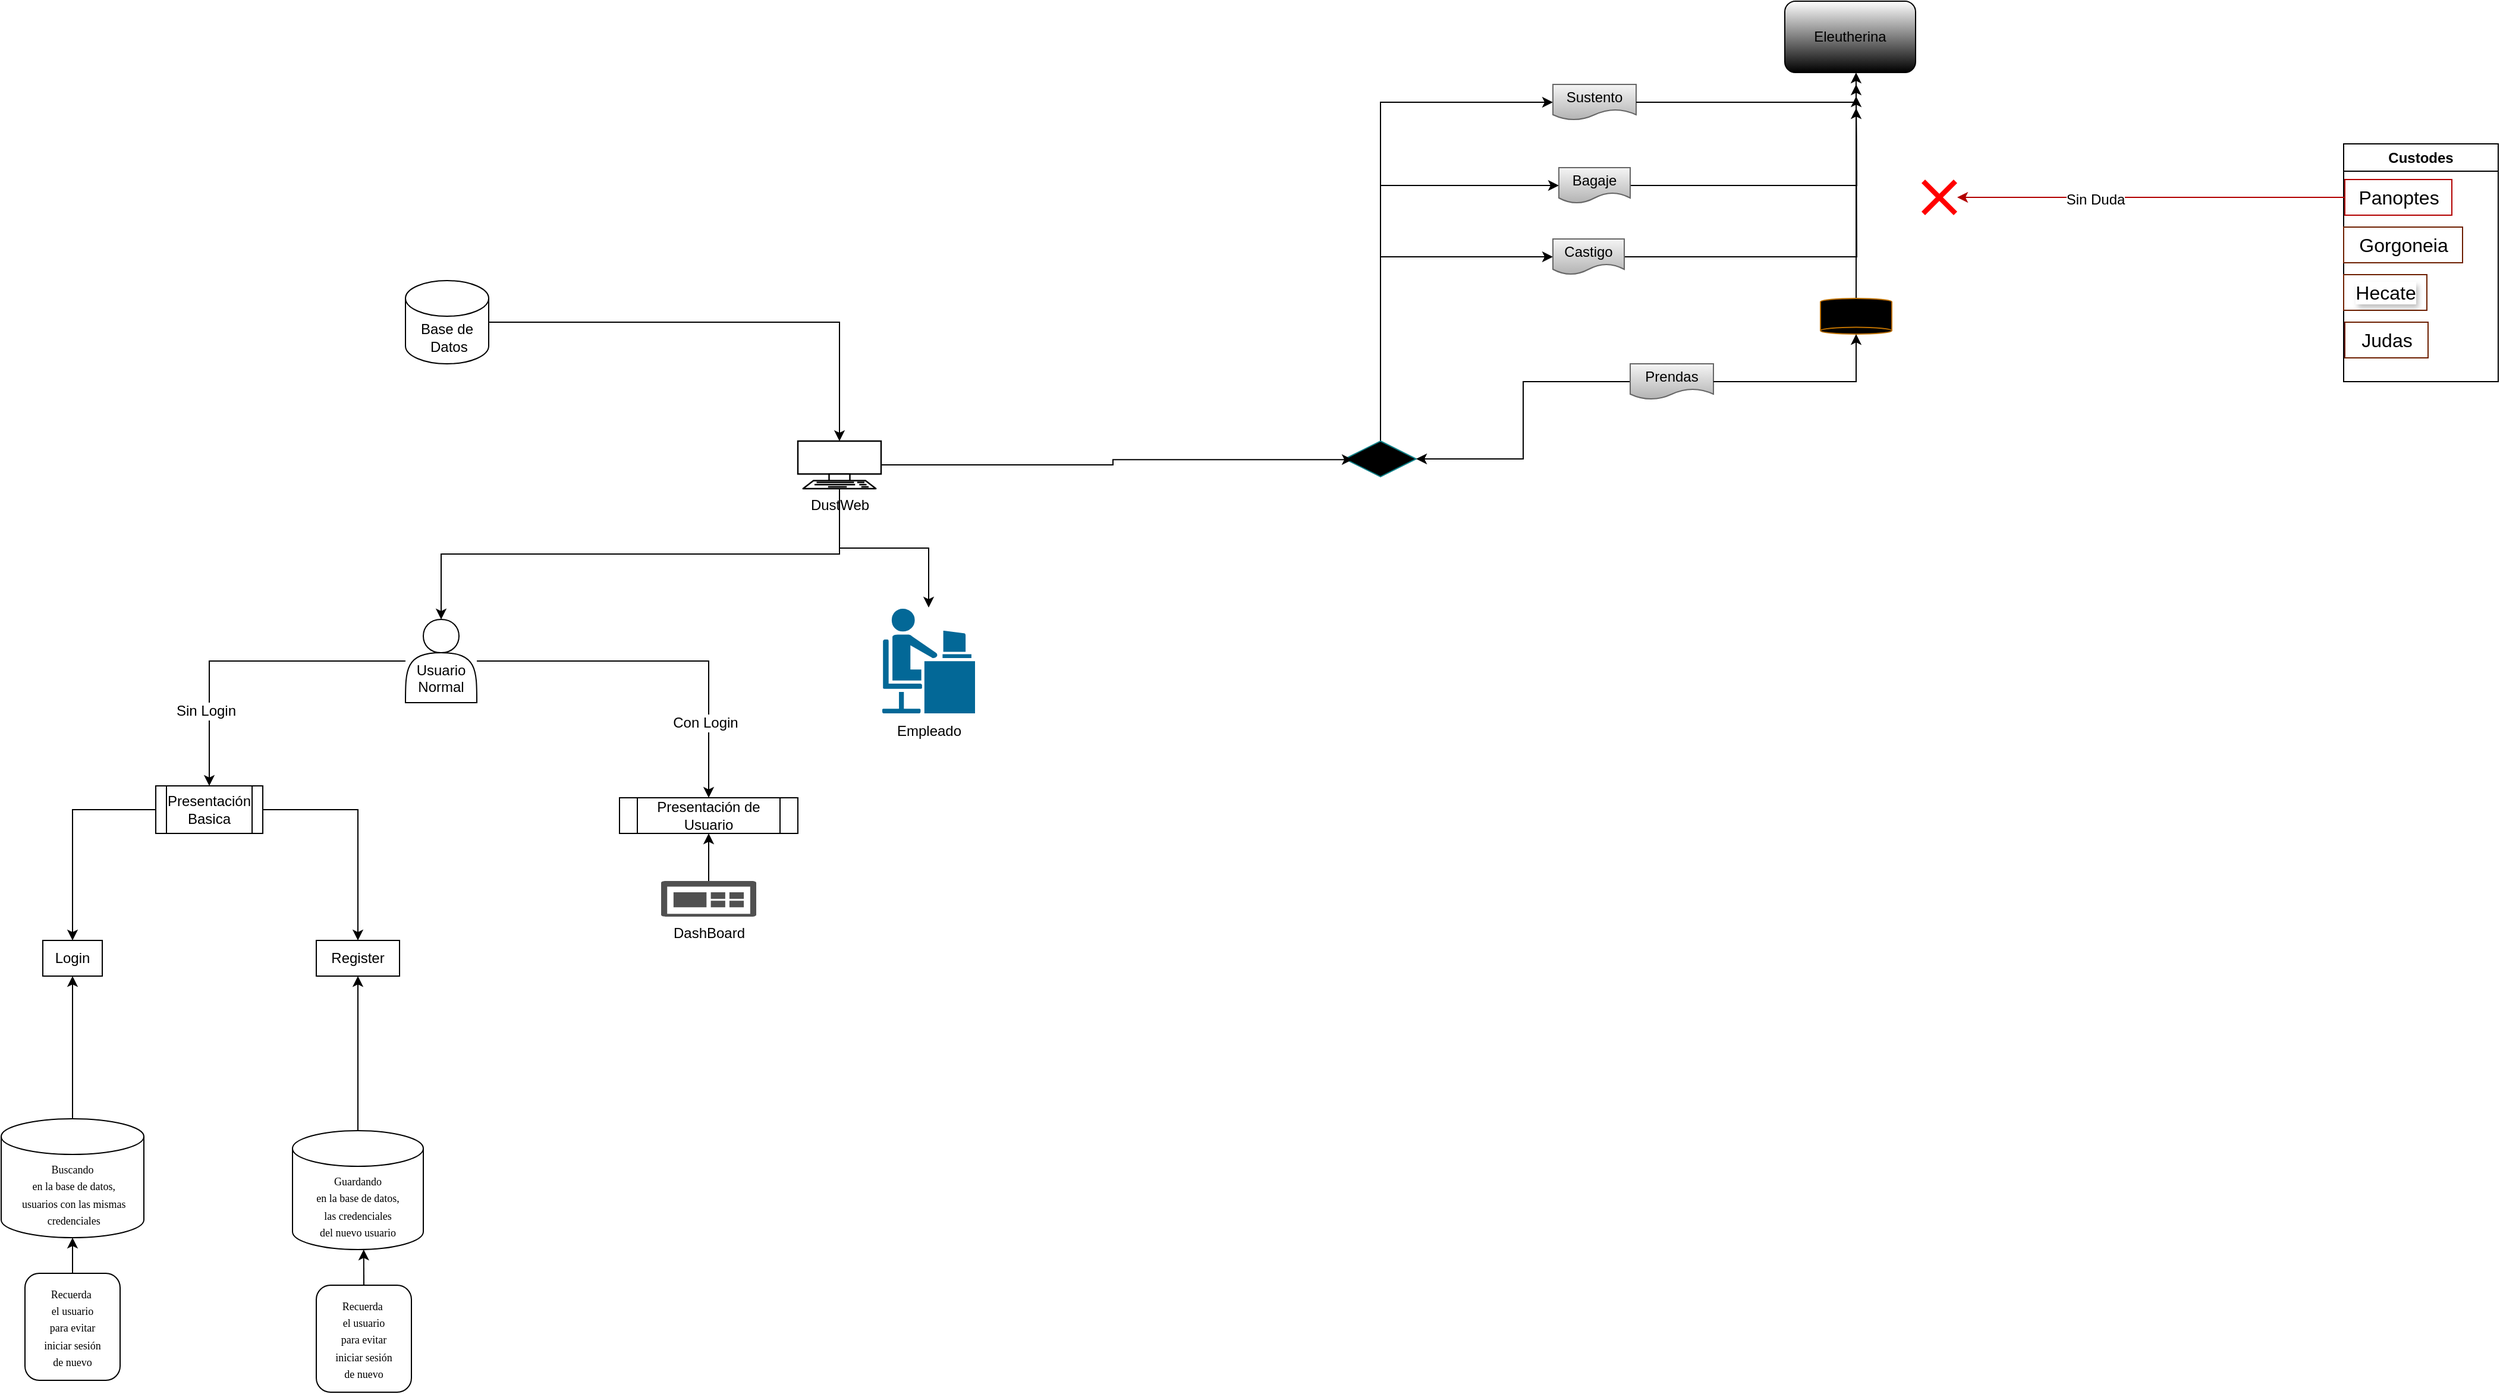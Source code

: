 <mxfile version="28.2.5" pages="2">
  <diagram name="Página-1" id="Z3dzN2k1lyEYW0SyGJ1m">
    <mxGraphModel dx="570" dy="328" grid="1" gridSize="10" guides="1" tooltips="1" connect="1" arrows="1" fold="1" page="1" pageScale="1" pageWidth="3300" pageHeight="4681" background="#ffffff" math="0" shadow="0">
      <root>
        <mxCell id="0" />
        <mxCell id="1" parent="0" />
        <mxCell id="zFo5yKaryURH8bxvWj5i-2" value="Eleutherina" style="rounded=1;whiteSpace=wrap;html=1;gradientColor=default;gradientDirection=south;" vertex="1" parent="1">
          <mxGeometry x="1620" y="10" width="110" height="60" as="geometry" />
        </mxCell>
        <mxCell id="zFo5yKaryURH8bxvWj5i-4" value="Custodes" style="swimlane;whiteSpace=wrap;html=1;" vertex="1" parent="1">
          <mxGeometry x="2090" y="130" width="130" height="200" as="geometry" />
        </mxCell>
        <mxCell id="zFo5yKaryURH8bxvWj5i-5" value="&lt;span style=&quot;font-family: &amp;quot;Google Sans&amp;quot;, Arial, sans-serif; font-size: 16px; text-wrap-mode: wrap;&quot;&gt;Panoptes&lt;/span&gt;&lt;div&gt;&lt;/div&gt;" style="text;html=1;align=center;verticalAlign=middle;resizable=0;points=[];autosize=1;strokeColor=#B20000;fillColor=none;fontColor=default;gradientColor=none;labelBackgroundColor=default;" vertex="1" parent="zFo5yKaryURH8bxvWj5i-4">
          <mxGeometry x="1" y="30" width="90" height="30" as="geometry" />
        </mxCell>
        <mxCell id="zFo5yKaryURH8bxvWj5i-6" value="&lt;font style=&quot;font-size: 16px;&quot;&gt;Gorgoneia&lt;/font&gt;" style="text;align=center;verticalAlign=middle;resizable=0;points=[];autosize=1;strokeColor=#6D1F00;fillColor=none;fontFamily=Helvetica;fontSize=12;fontColor=default;labelBackgroundColor=default;labelBorderColor=none;html=1;" vertex="1" parent="zFo5yKaryURH8bxvWj5i-4">
          <mxGeometry y="70" width="100" height="30" as="geometry" />
        </mxCell>
        <mxCell id="zFo5yKaryURH8bxvWj5i-7" value="Hecate" style="text;html=1;align=center;verticalAlign=middle;resizable=0;points=[];autosize=1;strokeColor=#6D1F00;fillColor=none;fontFamily=Helvetica;fontSize=16;fontColor=default;labelBackgroundColor=default;labelBorderColor=none;textShadow=1;" vertex="1" parent="zFo5yKaryURH8bxvWj5i-4">
          <mxGeometry y="110" width="70" height="30" as="geometry" />
        </mxCell>
        <mxCell id="zFo5yKaryURH8bxvWj5i-8" value="Judas" style="text;html=1;align=center;verticalAlign=middle;resizable=0;points=[];autosize=1;strokeColor=#6D1F00;fillColor=none;fontFamily=Helvetica;fontSize=16;fontColor=default;labelBackgroundColor=default;" vertex="1" parent="zFo5yKaryURH8bxvWj5i-4">
          <mxGeometry x="1" y="150" width="70" height="30" as="geometry" />
        </mxCell>
        <mxCell id="zFo5yKaryURH8bxvWj5i-115" style="edgeStyle=orthogonalEdgeStyle;rounded=0;orthogonalLoop=1;jettySize=auto;html=1;fontFamily=Helvetica;fontSize=12;fontColor=default;autosize=1;resizable=0;" edge="1" parent="1" source="zFo5yKaryURH8bxvWj5i-13">
          <mxGeometry relative="1" as="geometry">
            <mxPoint x="1680" y="80" as="targetPoint" />
          </mxGeometry>
        </mxCell>
        <mxCell id="zFo5yKaryURH8bxvWj5i-13" value="Morfeo" style="shape=cylinder3;whiteSpace=wrap;html=1;boundedLbl=1;backgroundOutline=1;size=2.88;align=center;verticalAlign=middle;fontFamily=Helvetica;fontSize=12;fontColor=#000000;autosize=1;resizable=0;fillColor=#f0a30a;flipH=0;flipV=1;strokeColor=#BD7000;gradientColor=light-dark(#000000,#000000);" vertex="1" parent="1">
          <mxGeometry x="1650" y="260" width="60" height="30" as="geometry" />
        </mxCell>
        <mxCell id="zFo5yKaryURH8bxvWj5i-15" style="edgeStyle=orthogonalEdgeStyle;rounded=0;orthogonalLoop=1;jettySize=auto;html=1;fontFamily=Helvetica;fontSize=12;fontColor=default;autosize=1;resizable=0;fillColor=#e51400;strokeColor=#B20000;" edge="1" parent="1" source="zFo5yKaryURH8bxvWj5i-5" target="zFo5yKaryURH8bxvWj5i-127">
          <mxGeometry relative="1" as="geometry">
            <mxPoint x="1750.0" y="175" as="targetPoint" />
          </mxGeometry>
        </mxCell>
        <mxCell id="zFo5yKaryURH8bxvWj5i-16" value="Sin Duda" style="edgeLabel;html=1;align=center;verticalAlign=middle;resizable=0;points=[];fontFamily=Helvetica;fontSize=12;fontColor=default;autosize=1;fillColor=none;gradientColor=none;" vertex="1" connectable="0" parent="zFo5yKaryURH8bxvWj5i-15">
          <mxGeometry x="0.288" y="2" width="70" height="30" relative="1" as="geometry">
            <mxPoint x="-35" y="-15" as="offset" />
          </mxGeometry>
        </mxCell>
        <mxCell id="zFo5yKaryURH8bxvWj5i-120" style="edgeStyle=orthogonalEdgeStyle;rounded=0;orthogonalLoop=1;jettySize=auto;html=1;exitX=0.5;exitY=0;exitDx=0;exitDy=0;entryX=0;entryY=0.5;entryDx=0;entryDy=0;fontFamily=Helvetica;fontSize=12;fontColor=default;autosize=1;resizable=0;" edge="1" parent="1" source="zFo5yKaryURH8bxvWj5i-29" target="zFo5yKaryURH8bxvWj5i-102">
          <mxGeometry relative="1" as="geometry" />
        </mxCell>
        <mxCell id="zFo5yKaryURH8bxvWj5i-122" style="edgeStyle=orthogonalEdgeStyle;rounded=0;orthogonalLoop=1;jettySize=auto;html=1;exitX=0.5;exitY=0;exitDx=0;exitDy=0;entryX=0;entryY=0.5;entryDx=0;entryDy=0;fontFamily=Helvetica;fontSize=12;fontColor=default;autosize=1;resizable=0;" edge="1" parent="1" source="zFo5yKaryURH8bxvWj5i-29" target="zFo5yKaryURH8bxvWj5i-103">
          <mxGeometry relative="1" as="geometry" />
        </mxCell>
        <mxCell id="zFo5yKaryURH8bxvWj5i-123" style="edgeStyle=orthogonalEdgeStyle;rounded=0;orthogonalLoop=1;jettySize=auto;html=1;exitX=0.5;exitY=0;exitDx=0;exitDy=0;entryX=0;entryY=0.5;entryDx=0;entryDy=0;fontFamily=Helvetica;fontSize=12;fontColor=default;autosize=1;resizable=0;" edge="1" parent="1" source="zFo5yKaryURH8bxvWj5i-29" target="zFo5yKaryURH8bxvWj5i-101">
          <mxGeometry relative="1" as="geometry" />
        </mxCell>
        <mxCell id="zFo5yKaryURH8bxvWj5i-29" value="Dinero" style="rhombus;whiteSpace=wrap;html=1;align=center;verticalAlign=middle;fontFamily=Helvetica;fontSize=12;autosize=1;resizable=0;fillColor=#b0e3e6;strokeColor=light-dark(#0E8088,#33FF33);gradientColor=light-dark(default, #04ff00);" vertex="1" parent="1">
          <mxGeometry x="1250" y="380" width="60" height="30" as="geometry" />
        </mxCell>
        <mxCell id="zFo5yKaryURH8bxvWj5i-105" style="edgeStyle=orthogonalEdgeStyle;rounded=0;orthogonalLoop=1;jettySize=auto;html=1;entryX=1;entryY=0.5;entryDx=0;entryDy=0;fontFamily=Helvetica;fontSize=12;fontColor=default;autosize=1;resizable=0;" edge="1" parent="1" source="zFo5yKaryURH8bxvWj5i-32" target="zFo5yKaryURH8bxvWj5i-29">
          <mxGeometry relative="1" as="geometry" />
        </mxCell>
        <mxCell id="zFo5yKaryURH8bxvWj5i-32" value="Prendas" style="shape=document;whiteSpace=wrap;html=1;boundedLbl=1;align=center;verticalAlign=middle;fontFamily=Helvetica;fontSize=12;autosize=1;resizable=0;fillColor=#f5f5f5;strokeColor=#666666;gradientColor=#b3b3b3;" vertex="1" parent="1">
          <mxGeometry x="1490" y="315" width="70" height="30" as="geometry" />
        </mxCell>
        <mxCell id="zFo5yKaryURH8bxvWj5i-38" style="edgeStyle=orthogonalEdgeStyle;rounded=0;orthogonalLoop=1;jettySize=auto;html=1;entryX=0.109;entryY=0.519;entryDx=0;entryDy=0;fontFamily=Helvetica;fontSize=12;fontColor=default;autosize=1;resizable=0;entryPerimeter=0;" edge="1" parent="1" source="zFo5yKaryURH8bxvWj5i-37" target="zFo5yKaryURH8bxvWj5i-29">
          <mxGeometry relative="1" as="geometry" />
        </mxCell>
        <mxCell id="zFo5yKaryURH8bxvWj5i-68" style="edgeStyle=orthogonalEdgeStyle;rounded=0;orthogonalLoop=1;jettySize=auto;html=1;exitX=0.5;exitY=1;exitDx=0;exitDy=0;exitPerimeter=0;entryX=0.5;entryY=0;entryDx=0;entryDy=0;fontFamily=Helvetica;fontSize=12;fontColor=default;autosize=1;resizable=0;" edge="1" parent="1" source="zFo5yKaryURH8bxvWj5i-37" target="zFo5yKaryURH8bxvWj5i-60">
          <mxGeometry relative="1" as="geometry" />
        </mxCell>
        <mxCell id="zFo5yKaryURH8bxvWj5i-69" style="edgeStyle=orthogonalEdgeStyle;rounded=0;orthogonalLoop=1;jettySize=auto;html=1;exitX=0.5;exitY=1;exitDx=0;exitDy=0;exitPerimeter=0;fontFamily=Helvetica;fontSize=12;fontColor=default;autosize=1;resizable=0;" edge="1" parent="1" source="zFo5yKaryURH8bxvWj5i-37" target="zFo5yKaryURH8bxvWj5i-62">
          <mxGeometry relative="1" as="geometry" />
        </mxCell>
        <mxCell id="zFo5yKaryURH8bxvWj5i-37" value="DustWeb&lt;div&gt;&lt;br&gt;&lt;/div&gt;" style="verticalAlign=top;verticalLabelPosition=bottom;labelPosition=center;align=center;html=1;outlineConnect=0;gradientDirection=north;strokeWidth=2;shape=mxgraph.networks.terminal;fontFamily=Helvetica;fontSize=12;autosize=1;resizable=0;" vertex="1" parent="1">
          <mxGeometry x="790" y="380" width="70" height="40" as="geometry" />
        </mxCell>
        <mxCell id="zFo5yKaryURH8bxvWj5i-75" style="edgeStyle=orthogonalEdgeStyle;rounded=0;orthogonalLoop=1;jettySize=auto;html=1;entryX=0.5;entryY=0;entryDx=0;entryDy=0;fontFamily=Helvetica;fontSize=12;fontColor=default;autosize=1;resizable=0;" edge="1" parent="1" source="zFo5yKaryURH8bxvWj5i-60" target="zFo5yKaryURH8bxvWj5i-74">
          <mxGeometry relative="1" as="geometry" />
        </mxCell>
        <mxCell id="zFo5yKaryURH8bxvWj5i-76" value="Sin Login" style="edgeLabel;html=1;align=center;verticalAlign=middle;resizable=0;points=[];fontFamily=Helvetica;fontSize=12;fontColor=default;autosize=1;fillColor=none;gradientColor=none;" vertex="1" connectable="0" parent="zFo5yKaryURH8bxvWj5i-75">
          <mxGeometry x="0.533" y="-3" width="70" height="30" relative="1" as="geometry">
            <mxPoint x="-35" y="-15" as="offset" />
          </mxGeometry>
        </mxCell>
        <mxCell id="zFo5yKaryURH8bxvWj5i-79" style="edgeStyle=orthogonalEdgeStyle;rounded=0;orthogonalLoop=1;jettySize=auto;html=1;fontFamily=Helvetica;fontSize=12;fontColor=default;autosize=1;resizable=0;" edge="1" parent="1" source="zFo5yKaryURH8bxvWj5i-60" target="zFo5yKaryURH8bxvWj5i-77">
          <mxGeometry relative="1" as="geometry" />
        </mxCell>
        <mxCell id="zFo5yKaryURH8bxvWj5i-124" value="Con Login" style="edgeLabel;html=1;align=center;verticalAlign=middle;resizable=0;points=[];fontFamily=Helvetica;fontSize=12;fontColor=default;autosize=1;fillColor=none;gradientColor=none;" vertex="1" connectable="0" parent="zFo5yKaryURH8bxvWj5i-79">
          <mxGeometry x="0.593" y="-3" width="80" height="30" relative="1" as="geometry">
            <mxPoint x="-40" y="-15" as="offset" />
          </mxGeometry>
        </mxCell>
        <mxCell id="zFo5yKaryURH8bxvWj5i-60" value="&lt;div&gt;&lt;br&gt;&lt;/div&gt;&lt;div&gt;&lt;br&gt;&lt;/div&gt;&lt;div&gt;Usuario&lt;/div&gt;&lt;div&gt;Normal&lt;/div&gt;" style="shape=actor;whiteSpace=wrap;html=1;align=center;verticalAlign=middle;fontFamily=Helvetica;fontSize=12;fontColor=default;autosize=1;resizable=0;fillColor=none;gradientColor=none;" vertex="1" parent="1">
          <mxGeometry x="460" y="530" width="60" height="70" as="geometry" />
        </mxCell>
        <mxCell id="zFo5yKaryURH8bxvWj5i-62" value="Empleado&lt;div&gt;&lt;br&gt;&lt;/div&gt;&lt;div&gt;&lt;br&gt;&lt;/div&gt;&lt;div&gt;&lt;br&gt;&lt;/div&gt;&lt;div&gt;&lt;br&gt;&lt;/div&gt;" style="shape=mxgraph.cisco.people.androgenous_person;html=1;pointerEvents=1;dashed=0;fillColor=#036897;strokeColor=#ffffff;strokeWidth=2;verticalLabelPosition=bottom;verticalAlign=top;align=center;outlineConnect=0;fontFamily=Helvetica;fontSize=12;fontColor=default;autosize=1;resizable=0;" vertex="1" parent="1">
          <mxGeometry x="860" y="520" width="80" height="90" as="geometry" />
        </mxCell>
        <mxCell id="zFo5yKaryURH8bxvWj5i-91" style="edgeStyle=orthogonalEdgeStyle;rounded=0;orthogonalLoop=1;jettySize=auto;html=1;entryX=0.5;entryY=0;entryDx=0;entryDy=0;fontFamily=Helvetica;fontSize=12;fontColor=default;autosize=1;resizable=0;" edge="1" parent="1" source="zFo5yKaryURH8bxvWj5i-74" target="zFo5yKaryURH8bxvWj5i-80">
          <mxGeometry relative="1" as="geometry" />
        </mxCell>
        <mxCell id="zFo5yKaryURH8bxvWj5i-92" style="edgeStyle=orthogonalEdgeStyle;rounded=0;orthogonalLoop=1;jettySize=auto;html=1;entryX=0.5;entryY=0;entryDx=0;entryDy=0;fontFamily=Helvetica;fontSize=12;fontColor=default;autosize=1;resizable=0;" edge="1" parent="1" source="zFo5yKaryURH8bxvWj5i-74" target="zFo5yKaryURH8bxvWj5i-81">
          <mxGeometry relative="1" as="geometry" />
        </mxCell>
        <mxCell id="zFo5yKaryURH8bxvWj5i-74" value="Presentación&lt;div&gt;Basica&lt;/div&gt;" style="shape=process;whiteSpace=wrap;html=1;backgroundOutline=1;align=center;verticalAlign=middle;fontFamily=Helvetica;fontSize=12;fontColor=default;autosize=1;resizable=0;fillColor=none;gradientColor=none;" vertex="1" parent="1">
          <mxGeometry x="250" y="670" width="90" height="40" as="geometry" />
        </mxCell>
        <mxCell id="zFo5yKaryURH8bxvWj5i-77" value="Presentación de Usuario" style="shape=process;whiteSpace=wrap;html=1;backgroundOutline=1;align=center;verticalAlign=middle;fontFamily=Helvetica;fontSize=12;fontColor=default;autosize=1;resizable=0;fillColor=none;gradientColor=none;" vertex="1" parent="1">
          <mxGeometry x="640" y="680" width="150" height="30" as="geometry" />
        </mxCell>
        <mxCell id="zFo5yKaryURH8bxvWj5i-80" value="Login" style="rounded=0;whiteSpace=wrap;html=1;align=center;verticalAlign=middle;fontFamily=Helvetica;fontSize=12;fontColor=default;autosize=1;resizable=0;fillColor=none;gradientColor=none;" vertex="1" parent="1">
          <mxGeometry x="155" y="800" width="50" height="30" as="geometry" />
        </mxCell>
        <mxCell id="zFo5yKaryURH8bxvWj5i-81" value="Register" style="rounded=0;whiteSpace=wrap;html=1;align=center;verticalAlign=middle;fontFamily=Helvetica;fontSize=12;fontColor=default;autosize=1;resizable=0;fillColor=none;gradientColor=none;" vertex="1" parent="1">
          <mxGeometry x="385" y="800" width="70" height="30" as="geometry" />
        </mxCell>
        <mxCell id="zFo5yKaryURH8bxvWj5i-87" style="edgeStyle=orthogonalEdgeStyle;rounded=0;orthogonalLoop=1;jettySize=auto;html=1;fontFamily=Helvetica;fontSize=12;fontColor=default;autosize=1;resizable=0;" edge="1" parent="1" source="zFo5yKaryURH8bxvWj5i-85" target="zFo5yKaryURH8bxvWj5i-80">
          <mxGeometry relative="1" as="geometry" />
        </mxCell>
        <mxCell id="zFo5yKaryURH8bxvWj5i-85" value="&lt;font face=&quot;Comic Sans MS&quot; style=&quot;font-size: 9px;&quot;&gt;&lt;br&gt;Buscando&lt;br&gt;&amp;nbsp;en la base de datos,&lt;br&gt;&amp;nbsp;usuarios con las mismas&lt;br&gt;&amp;nbsp;credenciales&lt;br&gt;&lt;/font&gt;&lt;div&gt;&lt;br&gt;&lt;/div&gt;" style="shape=cylinder3;whiteSpace=wrap;html=1;boundedLbl=1;backgroundOutline=1;size=15;align=center;verticalAlign=middle;fontFamily=Helvetica;fontSize=12;fontColor=default;autosize=1;resizable=0;fillColor=none;gradientColor=none;" vertex="1" parent="1">
          <mxGeometry x="120" y="950" width="120" height="100" as="geometry" />
        </mxCell>
        <mxCell id="zFo5yKaryURH8bxvWj5i-90" style="edgeStyle=orthogonalEdgeStyle;rounded=0;orthogonalLoop=1;jettySize=auto;html=1;fontFamily=Helvetica;fontSize=12;fontColor=default;autosize=1;resizable=0;" edge="1" parent="1" source="zFo5yKaryURH8bxvWj5i-88" target="zFo5yKaryURH8bxvWj5i-81">
          <mxGeometry relative="1" as="geometry" />
        </mxCell>
        <mxCell id="zFo5yKaryURH8bxvWj5i-88" value="&lt;font face=&quot;Comic Sans MS&quot; style=&quot;font-size: 9px;&quot;&gt;&lt;br&gt;Guardando&lt;br&gt;en la base de datos,&lt;br&gt;las credenciales&lt;br&gt;del nuevo usuario&lt;/font&gt;&lt;div&gt;&lt;br/&gt;&lt;/div&gt;" style="shape=cylinder3;whiteSpace=wrap;html=1;boundedLbl=1;backgroundOutline=1;size=15;align=center;verticalAlign=middle;fontFamily=Helvetica;fontSize=12;fontColor=default;autosize=1;resizable=0;fillColor=none;gradientColor=none;" vertex="1" parent="1">
          <mxGeometry x="365" y="960" width="110" height="100" as="geometry" />
        </mxCell>
        <mxCell id="zFo5yKaryURH8bxvWj5i-94" style="edgeStyle=orthogonalEdgeStyle;rounded=0;orthogonalLoop=1;jettySize=auto;html=1;fontFamily=Helvetica;fontSize=12;fontColor=default;autosize=1;resizable=0;" edge="1" parent="1" source="zFo5yKaryURH8bxvWj5i-93" target="zFo5yKaryURH8bxvWj5i-85">
          <mxGeometry relative="1" as="geometry" />
        </mxCell>
        <mxCell id="zFo5yKaryURH8bxvWj5i-93" value="&lt;font face=&quot;Comic Sans MS&quot; style=&quot;font-size: 9px;&quot;&gt;Recuerda&amp;nbsp;&lt;br&gt;el usuario&lt;br&gt;para evitar&lt;br&gt;iniciar sesión&lt;br&gt;de nuevo&lt;/font&gt;" style="rounded=1;whiteSpace=wrap;html=1;align=center;verticalAlign=middle;fontFamily=Helvetica;fontSize=12;fontColor=default;autosize=1;resizable=0;fillColor=none;gradientColor=none;" vertex="1" parent="1">
          <mxGeometry x="140" y="1080" width="80" height="90" as="geometry" />
        </mxCell>
        <mxCell id="zFo5yKaryURH8bxvWj5i-95" value="&lt;font face=&quot;Comic Sans MS&quot; style=&quot;font-size: 9px;&quot;&gt;Recuerda&amp;nbsp;&lt;br&gt;el usuario&lt;br&gt;para evitar&lt;br&gt;iniciar sesión&lt;br&gt;de nuevo&lt;/font&gt;" style="rounded=1;whiteSpace=wrap;html=1;align=center;verticalAlign=middle;fontFamily=Helvetica;fontSize=12;fontColor=default;autosize=1;resizable=0;fillColor=none;gradientColor=none;" vertex="1" parent="1">
          <mxGeometry x="385" y="1090" width="80" height="90" as="geometry" />
        </mxCell>
        <mxCell id="zFo5yKaryURH8bxvWj5i-98" style="edgeStyle=orthogonalEdgeStyle;rounded=0;orthogonalLoop=1;jettySize=auto;html=1;entryX=0.545;entryY=0.9;entryDx=0;entryDy=0;entryPerimeter=0;fontFamily=Helvetica;fontSize=12;fontColor=default;autosize=1;resizable=0;exitX=0.5;exitY=0;exitDx=0;exitDy=0;" edge="1" parent="1" source="zFo5yKaryURH8bxvWj5i-95">
          <mxGeometry relative="1" as="geometry">
            <mxPoint x="424.9" y="1100" as="sourcePoint" />
            <mxPoint x="424.85" y="1060" as="targetPoint" />
            <Array as="points" />
          </mxGeometry>
        </mxCell>
        <mxCell id="zFo5yKaryURH8bxvWj5i-100" style="edgeStyle=orthogonalEdgeStyle;rounded=0;orthogonalLoop=1;jettySize=auto;html=1;fontFamily=Helvetica;fontSize=12;fontColor=default;autosize=1;resizable=0;" edge="1" parent="1" source="zFo5yKaryURH8bxvWj5i-99" target="zFo5yKaryURH8bxvWj5i-37">
          <mxGeometry relative="1" as="geometry" />
        </mxCell>
        <mxCell id="zFo5yKaryURH8bxvWj5i-99" value="&lt;br&gt;Base de&lt;br&gt;&amp;nbsp;Datos&lt;div&gt;&lt;br/&gt;&lt;/div&gt;" style="shape=cylinder3;whiteSpace=wrap;html=1;boundedLbl=1;backgroundOutline=1;size=15;align=center;verticalAlign=middle;fontFamily=Helvetica;fontSize=12;fontColor=default;autosize=1;resizable=0;fillColor=none;gradientColor=none;" vertex="1" parent="1">
          <mxGeometry x="460" y="245" width="70" height="70" as="geometry" />
        </mxCell>
        <mxCell id="zFo5yKaryURH8bxvWj5i-118" style="edgeStyle=orthogonalEdgeStyle;rounded=0;orthogonalLoop=1;jettySize=auto;html=1;fontFamily=Helvetica;fontSize=12;fontColor=default;autosize=1;resizable=0;" edge="1" parent="1" source="zFo5yKaryURH8bxvWj5i-101">
          <mxGeometry relative="1" as="geometry">
            <mxPoint x="1680" y="100" as="targetPoint" />
          </mxGeometry>
        </mxCell>
        <mxCell id="zFo5yKaryURH8bxvWj5i-101" value="Castigo" style="shape=document;whiteSpace=wrap;html=1;boundedLbl=1;align=center;verticalAlign=middle;fontFamily=Helvetica;fontSize=12;autosize=1;resizable=0;fillColor=#f5f5f5;strokeColor=#666666;gradientColor=#b3b3b3;" vertex="1" parent="1">
          <mxGeometry x="1425" y="210" width="60" height="30" as="geometry" />
        </mxCell>
        <mxCell id="zFo5yKaryURH8bxvWj5i-102" value="Sustento" style="shape=document;whiteSpace=wrap;html=1;boundedLbl=1;align=center;verticalAlign=middle;fontFamily=Helvetica;fontSize=12;autosize=1;resizable=0;fillColor=#f5f5f5;strokeColor=#666666;gradientColor=#b3b3b3;" vertex="1" parent="1">
          <mxGeometry x="1425" y="80" width="70" height="30" as="geometry" />
        </mxCell>
        <mxCell id="zFo5yKaryURH8bxvWj5i-116" style="edgeStyle=orthogonalEdgeStyle;rounded=0;orthogonalLoop=1;jettySize=auto;html=1;fontFamily=Helvetica;fontSize=12;fontColor=default;autosize=1;resizable=0;" edge="1" parent="1" source="zFo5yKaryURH8bxvWj5i-103">
          <mxGeometry relative="1" as="geometry">
            <mxPoint x="1680" y="90" as="targetPoint" />
          </mxGeometry>
        </mxCell>
        <mxCell id="zFo5yKaryURH8bxvWj5i-103" value="Bagaje" style="shape=document;whiteSpace=wrap;html=1;boundedLbl=1;align=center;verticalAlign=middle;fontFamily=Helvetica;fontSize=12;autosize=1;resizable=0;fillColor=#f5f5f5;strokeColor=#666666;gradientColor=#b3b3b3;" vertex="1" parent="1">
          <mxGeometry x="1430" y="150" width="60" height="30" as="geometry" />
        </mxCell>
        <mxCell id="zFo5yKaryURH8bxvWj5i-109" style="edgeStyle=orthogonalEdgeStyle;rounded=0;orthogonalLoop=1;jettySize=auto;html=1;entryX=0.5;entryY=0;entryDx=0;entryDy=0;entryPerimeter=0;fontFamily=Helvetica;fontSize=12;fontColor=default;autosize=1;resizable=0;" edge="1" parent="1" source="zFo5yKaryURH8bxvWj5i-32" target="zFo5yKaryURH8bxvWj5i-13">
          <mxGeometry relative="1" as="geometry" />
        </mxCell>
        <mxCell id="zFo5yKaryURH8bxvWj5i-117" style="edgeStyle=orthogonalEdgeStyle;rounded=0;orthogonalLoop=1;jettySize=auto;html=1;entryX=0.545;entryY=1;entryDx=0;entryDy=0;entryPerimeter=0;fontFamily=Helvetica;fontSize=12;fontColor=default;autosize=1;resizable=0;" edge="1" parent="1" source="zFo5yKaryURH8bxvWj5i-102" target="zFo5yKaryURH8bxvWj5i-2">
          <mxGeometry relative="1" as="geometry" />
        </mxCell>
        <mxCell id="zFo5yKaryURH8bxvWj5i-127" value="&amp;nbsp;" style="shape=mxgraph.mockup.markup.redX;fillColor=#ff0000;html=1;shadow=0;whiteSpace=wrap;strokeColor=none;align=center;verticalAlign=middle;fontFamily=Helvetica;fontSize=12;fontColor=default;autosize=1;resizable=0;" vertex="1" parent="1">
          <mxGeometry x="1735.0" y="160" width="30" height="30" as="geometry" />
        </mxCell>
        <mxCell id="zFo5yKaryURH8bxvWj5i-129" style="edgeStyle=orthogonalEdgeStyle;rounded=0;orthogonalLoop=1;jettySize=auto;html=1;entryX=0.5;entryY=1;entryDx=0;entryDy=0;fontFamily=Helvetica;fontSize=12;fontColor=default;autosize=1;resizable=0;" edge="1" parent="1" source="zFo5yKaryURH8bxvWj5i-128" target="zFo5yKaryURH8bxvWj5i-77">
          <mxGeometry relative="1" as="geometry" />
        </mxCell>
        <mxCell id="zFo5yKaryURH8bxvWj5i-128" value="DashBoard" style="sketch=0;pointerEvents=1;shadow=0;dashed=0;html=1;strokeColor=none;labelPosition=center;verticalLabelPosition=bottom;verticalAlign=top;align=center;fillColor=#505050;shape=mxgraph.mscae.oms.dashboard;fontFamily=Helvetica;fontSize=12;fontColor=default;autosize=1;resizable=0;" vertex="1" parent="1">
          <mxGeometry x="675" y="750" width="80" height="30" as="geometry" />
        </mxCell>
      </root>
    </mxGraphModel>
  </diagram>
  <diagram name="Copia de Página-1" id="m-0dPDPSFUDWAlhTAZiz">
    <mxGraphModel dx="997" dy="574" grid="1" gridSize="10" guides="1" tooltips="1" connect="1" arrows="1" fold="1" page="1" pageScale="1" pageWidth="827" pageHeight="1169" math="0" shadow="0">
      <root>
        <mxCell id="J7ikMlQo3YprNZT914JH-0" />
        <mxCell id="J7ikMlQo3YprNZT914JH-1" parent="J7ikMlQo3YprNZT914JH-0" />
      </root>
    </mxGraphModel>
  </diagram>
</mxfile>
